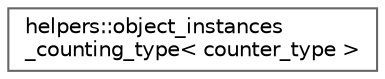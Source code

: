 digraph "类继承关系图"
{
 // LATEX_PDF_SIZE
  bgcolor="transparent";
  edge [fontname=Helvetica,fontsize=10,labelfontname=Helvetica,labelfontsize=10];
  node [fontname=Helvetica,fontsize=10,shape=box,height=0.2,width=0.4];
  rankdir="LR";
  Node0 [id="Node000000",label="helpers::object_instances\l_counting_type\< counter_type \>",height=0.2,width=0.4,color="grey40", fillcolor="white", style="filled",URL="$structhelpers_1_1object__instances__counting__type.html",tooltip=" "];
}
